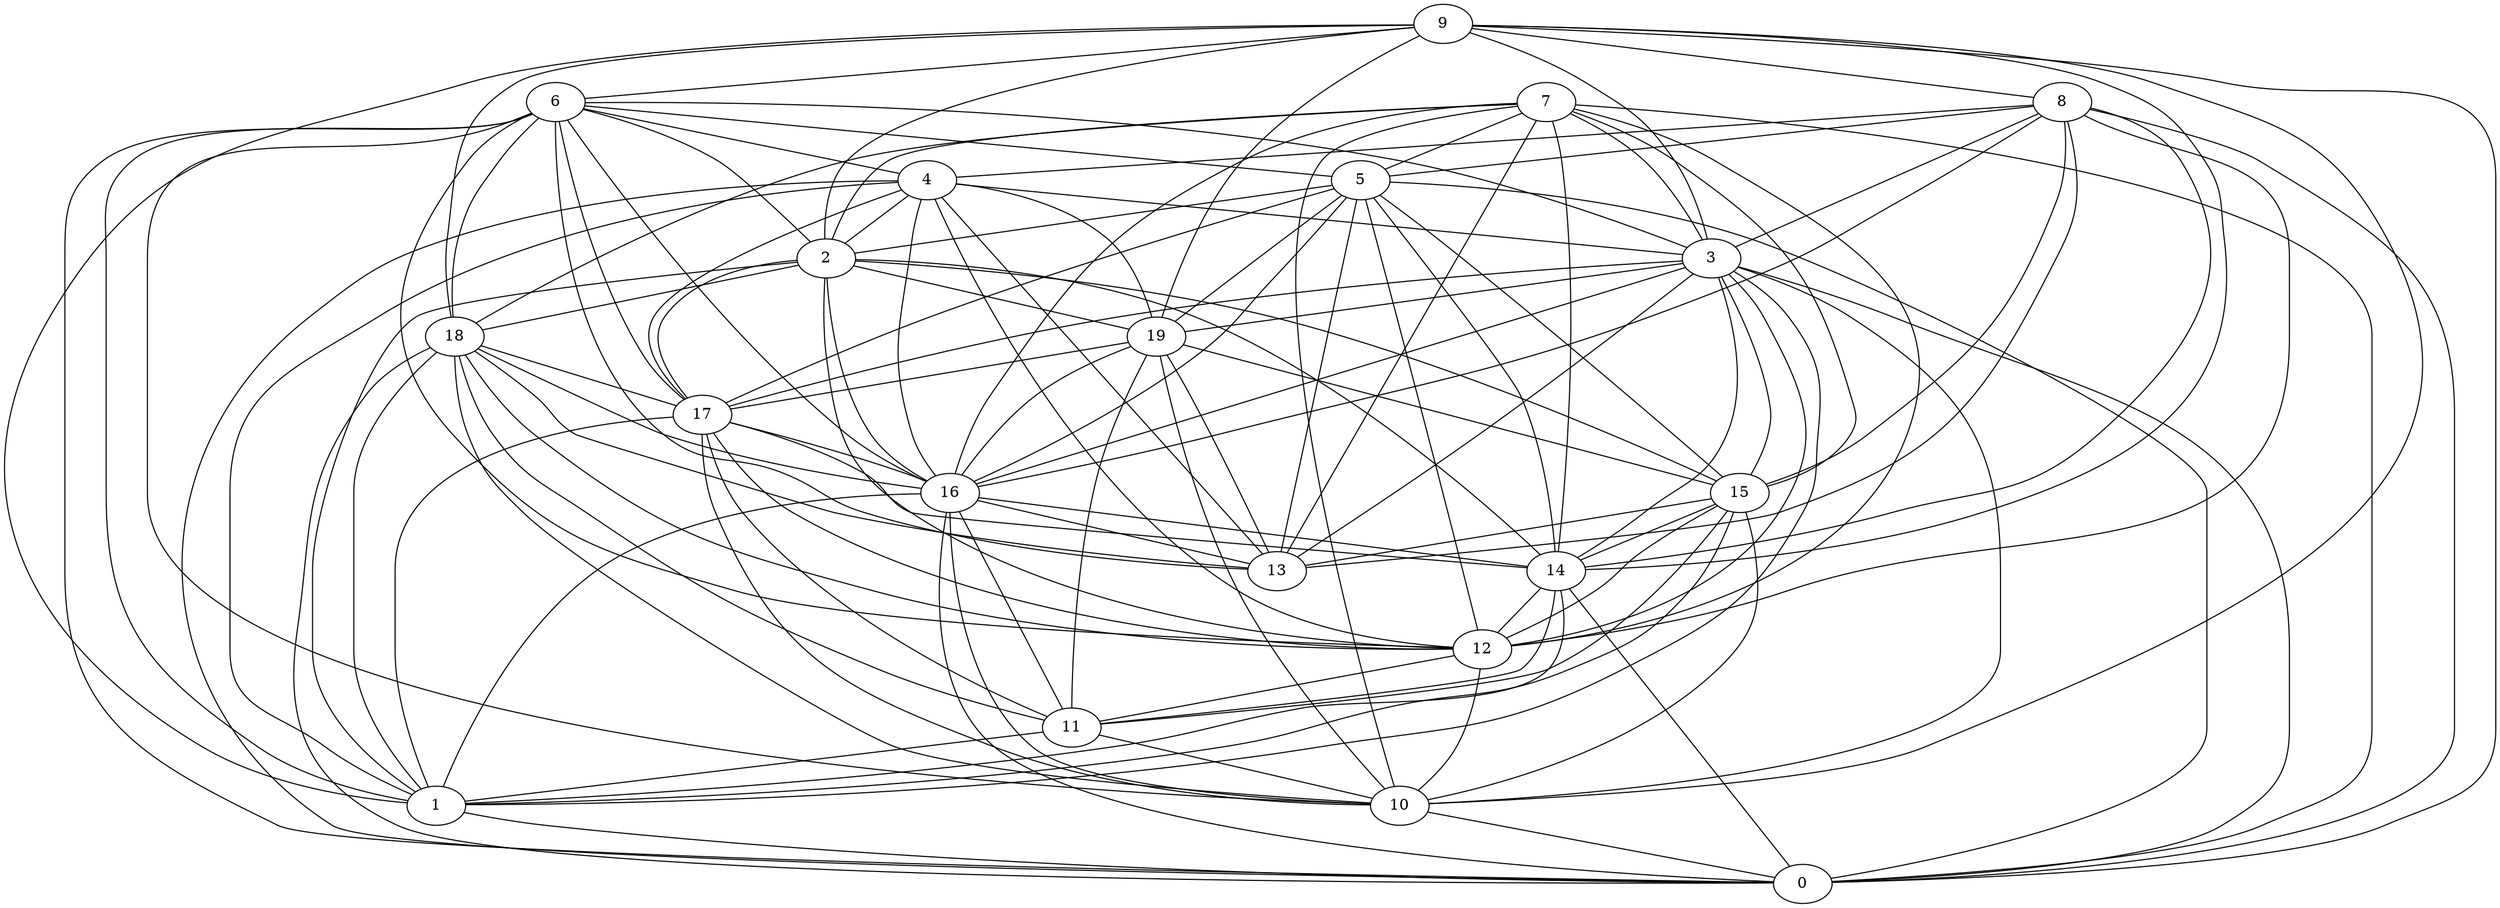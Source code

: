 digraph GG_graph {

subgraph G_graph {
edge [color = black]
"5" -> "17" [dir = none]
"5" -> "13" [dir = none]
"5" -> "14" [dir = none]
"5" -> "16" [dir = none]
"5" -> "15" [dir = none]
"14" -> "11" [dir = none]
"2" -> "14" [dir = none]
"2" -> "12" [dir = none]
"2" -> "19" [dir = none]
"2" -> "18" [dir = none]
"2" -> "17" [dir = none]
"4" -> "1" [dir = none]
"4" -> "12" [dir = none]
"4" -> "16" [dir = none]
"4" -> "2" [dir = none]
"4" -> "13" [dir = none]
"7" -> "18" [dir = none]
"7" -> "5" [dir = none]
"7" -> "2" [dir = none]
"7" -> "13" [dir = none]
"7" -> "15" [dir = none]
"7" -> "10" [dir = none]
"7" -> "0" [dir = none]
"17" -> "10" [dir = none]
"17" -> "11" [dir = none]
"9" -> "6" [dir = none]
"9" -> "2" [dir = none]
"9" -> "10" [dir = none]
"9" -> "0" [dir = none]
"9" -> "18" [dir = none]
"9" -> "3" [dir = none]
"11" -> "1" [dir = none]
"18" -> "16" [dir = none]
"18" -> "11" [dir = none]
"18" -> "12" [dir = none]
"18" -> "10" [dir = none]
"18" -> "1" [dir = none]
"12" -> "10" [dir = none]
"10" -> "0" [dir = none]
"15" -> "10" [dir = none]
"15" -> "11" [dir = none]
"15" -> "1" [dir = none]
"19" -> "17" [dir = none]
"6" -> "0" [dir = none]
"6" -> "12" [dir = none]
"6" -> "3" [dir = none]
"6" -> "17" [dir = none]
"6" -> "4" [dir = none]
"8" -> "13" [dir = none]
"8" -> "16" [dir = none]
"8" -> "4" [dir = none]
"3" -> "10" [dir = none]
"3" -> "12" [dir = none]
"3" -> "19" [dir = none]
"16" -> "10" [dir = none]
"16" -> "0" [dir = none]
"16" -> "14" [dir = none]
"17" -> "14" [dir = none]
"7" -> "16" [dir = none]
"16" -> "13" [dir = none]
"3" -> "0" [dir = none]
"3" -> "16" [dir = none]
"15" -> "14" [dir = none]
"18" -> "0" [dir = none]
"15" -> "13" [dir = none]
"5" -> "2" [dir = none]
"7" -> "12" [dir = none]
"19" -> "10" [dir = none]
"6" -> "16" [dir = none]
"8" -> "0" [dir = none]
"4" -> "17" [dir = none]
"7" -> "14" [dir = none]
"16" -> "1" [dir = none]
"14" -> "0" [dir = none]
"6" -> "2" [dir = none]
"1" -> "0" [dir = none]
"9" -> "8" [dir = none]
"12" -> "11" [dir = none]
"18" -> "17" [dir = none]
"9" -> "19" [dir = none]
"4" -> "19" [dir = none]
"8" -> "14" [dir = none]
"6" -> "10" [dir = none]
"5" -> "0" [dir = none]
"3" -> "13" [dir = none]
"17" -> "1" [dir = none]
"5" -> "12" [dir = none]
"19" -> "13" [dir = none]
"19" -> "15" [dir = none]
"16" -> "11" [dir = none]
"4" -> "0" [dir = none]
"6" -> "5" [dir = none]
"2" -> "15" [dir = none]
"18" -> "13" [dir = none]
"4" -> "3" [dir = none]
"6" -> "13" [dir = none]
"3" -> "15" [dir = none]
"17" -> "12" [dir = none]
"9" -> "1" [dir = none]
"6" -> "18" [dir = none]
"8" -> "12" [dir = none]
"2" -> "16" [dir = none]
"15" -> "12" [dir = none]
"8" -> "15" [dir = none]
"11" -> "10" [dir = none]
"3" -> "14" [dir = none]
"8" -> "3" [dir = none]
"8" -> "5" [dir = none]
"3" -> "17" [dir = none]
"14" -> "1" [dir = none]
"19" -> "11" [dir = none]
"2" -> "1" [dir = none]
"3" -> "1" [dir = none]
"9" -> "14" [dir = none]
"6" -> "1" [dir = none]
"14" -> "12" [dir = none]
"17" -> "16" [dir = none]
"5" -> "19" [dir = none]
"7" -> "3" [dir = none]
"19" -> "16" [dir = none]
}

}
